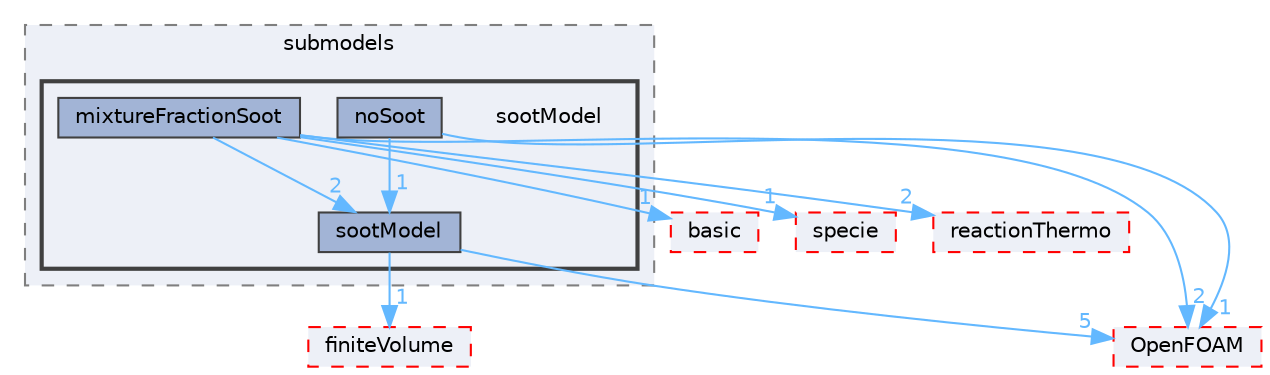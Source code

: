 digraph "src/thermophysicalModels/radiation/submodels/sootModel"
{
 // LATEX_PDF_SIZE
  bgcolor="transparent";
  edge [fontname=Helvetica,fontsize=10,labelfontname=Helvetica,labelfontsize=10];
  node [fontname=Helvetica,fontsize=10,shape=box,height=0.2,width=0.4];
  compound=true
  subgraph clusterdir_e8719ccd60760366888bb431a21ef811 {
    graph [ bgcolor="#edf0f7", pencolor="grey50", label="submodels", fontname=Helvetica,fontsize=10 style="filled,dashed", URL="dir_e8719ccd60760366888bb431a21ef811.html",tooltip=""]
  subgraph clusterdir_89d39245f62a7d3767728b25260224c2 {
    graph [ bgcolor="#edf0f7", pencolor="grey25", label="", fontname=Helvetica,fontsize=10 style="filled,bold", URL="dir_89d39245f62a7d3767728b25260224c2.html",tooltip=""]
    dir_89d39245f62a7d3767728b25260224c2 [shape=plaintext, label="sootModel"];
  dir_b415c0e663bba70eeadcac3677299a6b [label="mixtureFractionSoot", fillcolor="#a2b4d6", color="grey25", style="filled", URL="dir_b415c0e663bba70eeadcac3677299a6b.html",tooltip=""];
  dir_e532e96212c7627c679c3ffaf6d988e5 [label="noSoot", fillcolor="#a2b4d6", color="grey25", style="filled", URL="dir_e532e96212c7627c679c3ffaf6d988e5.html",tooltip=""];
  dir_5ef7f80d7a5ff66b5529037f77bf2aa0 [label="sootModel", fillcolor="#a2b4d6", color="grey25", style="filled", URL="dir_5ef7f80d7a5ff66b5529037f77bf2aa0.html",tooltip=""];
  }
  }
  dir_38cb9973e0eaf6834e10b18bff965c4b [label="basic", fillcolor="#edf0f7", color="red", style="filled,dashed", URL="dir_38cb9973e0eaf6834e10b18bff965c4b.html",tooltip=""];
  dir_5c4bf53b114f4c9237cd4ef0431fc9bd [label="specie", fillcolor="#edf0f7", color="red", style="filled,dashed", URL="dir_5c4bf53b114f4c9237cd4ef0431fc9bd.html",tooltip=""];
  dir_87c7a4a86ffb283740ec390ea55551cb [label="reactionThermo", fillcolor="#edf0f7", color="red", style="filled,dashed", URL="dir_87c7a4a86ffb283740ec390ea55551cb.html",tooltip=""];
  dir_c5473ff19b20e6ec4dfe5c310b3778a8 [label="OpenFOAM", fillcolor="#edf0f7", color="red", style="filled,dashed", URL="dir_c5473ff19b20e6ec4dfe5c310b3778a8.html",tooltip=""];
  dir_9bd15774b555cf7259a6fa18f99fe99b [label="finiteVolume", fillcolor="#edf0f7", color="red", style="filled,dashed", URL="dir_9bd15774b555cf7259a6fa18f99fe99b.html",tooltip=""];
  dir_b415c0e663bba70eeadcac3677299a6b->dir_38cb9973e0eaf6834e10b18bff965c4b [headlabel="1", labeldistance=1.5 headhref="dir_002415_000219.html" href="dir_002415_000219.html" color="steelblue1" fontcolor="steelblue1"];
  dir_b415c0e663bba70eeadcac3677299a6b->dir_5c4bf53b114f4c9237cd4ef0431fc9bd [headlabel="1", labeldistance=1.5 headhref="dir_002415_003683.html" href="dir_002415_003683.html" color="steelblue1" fontcolor="steelblue1"];
  dir_b415c0e663bba70eeadcac3677299a6b->dir_5ef7f80d7a5ff66b5529037f77bf2aa0 [headlabel="2", labeldistance=1.5 headhref="dir_002415_003664.html" href="dir_002415_003664.html" color="steelblue1" fontcolor="steelblue1"];
  dir_b415c0e663bba70eeadcac3677299a6b->dir_87c7a4a86ffb283740ec390ea55551cb [headlabel="2", labeldistance=1.5 headhref="dir_002415_003245.html" href="dir_002415_003245.html" color="steelblue1" fontcolor="steelblue1"];
  dir_b415c0e663bba70eeadcac3677299a6b->dir_c5473ff19b20e6ec4dfe5c310b3778a8 [headlabel="2", labeldistance=1.5 headhref="dir_002415_002695.html" href="dir_002415_002695.html" color="steelblue1" fontcolor="steelblue1"];
  dir_e532e96212c7627c679c3ffaf6d988e5->dir_5ef7f80d7a5ff66b5529037f77bf2aa0 [headlabel="1", labeldistance=1.5 headhref="dir_002600_003664.html" href="dir_002600_003664.html" color="steelblue1" fontcolor="steelblue1"];
  dir_e532e96212c7627c679c3ffaf6d988e5->dir_c5473ff19b20e6ec4dfe5c310b3778a8 [headlabel="1", labeldistance=1.5 headhref="dir_002600_002695.html" href="dir_002600_002695.html" color="steelblue1" fontcolor="steelblue1"];
  dir_5ef7f80d7a5ff66b5529037f77bf2aa0->dir_9bd15774b555cf7259a6fa18f99fe99b [headlabel="1", labeldistance=1.5 headhref="dir_003664_001387.html" href="dir_003664_001387.html" color="steelblue1" fontcolor="steelblue1"];
  dir_5ef7f80d7a5ff66b5529037f77bf2aa0->dir_c5473ff19b20e6ec4dfe5c310b3778a8 [headlabel="5", labeldistance=1.5 headhref="dir_003664_002695.html" href="dir_003664_002695.html" color="steelblue1" fontcolor="steelblue1"];
}
